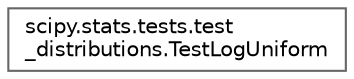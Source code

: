 digraph "Graphical Class Hierarchy"
{
 // LATEX_PDF_SIZE
  bgcolor="transparent";
  edge [fontname=Helvetica,fontsize=10,labelfontname=Helvetica,labelfontsize=10];
  node [fontname=Helvetica,fontsize=10,shape=box,height=0.2,width=0.4];
  rankdir="LR";
  Node0 [id="Node000000",label="scipy.stats.tests.test\l_distributions.TestLogUniform",height=0.2,width=0.4,color="grey40", fillcolor="white", style="filled",URL="$dc/dbb/classscipy_1_1stats_1_1tests_1_1test__distributions_1_1TestLogUniform.html",tooltip=" "];
}

